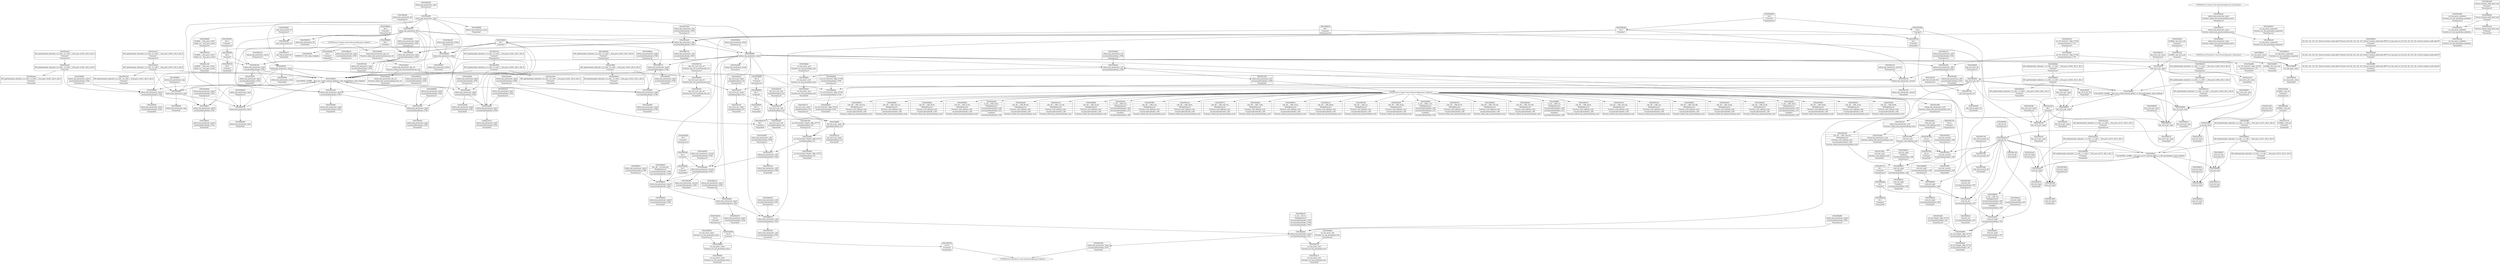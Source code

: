 digraph {
	"CONST[source:1(input),value:2(dynamic)][purpose:{object}]"
	CE0x55a4420 [shape=record,shape=Mrecord,label="{CE0x55a4420|i64*_getelementptr_inbounds_(_6_x_i64_,_6_x_i64_*___llvm_gcov_ctr421,_i64_0,_i64_0)|*Constant*}"]
	CE0x55dd490 [shape=record,shape=Mrecord,label="{CE0x55dd490|key_ref_to_ptr:_tmp|*SummSource*}"]
	CE0x55d8ce0 [shape=record,shape=Mrecord,label="{CE0x55d8ce0|cred_sid:_tmp4|*LoadInst*|security/selinux/hooks.c,196|*SummSink*}"]
	CE0x55de110 [shape=record,shape=Mrecord,label="{CE0x55de110|key_ref_to_ptr:_tmp5|include/linux/key.h,116|*SummSource*}"]
	CE0x55bb5c0 [shape=record,shape=Mrecord,label="{CE0x55bb5c0|selinux_key_permission:_sid2|security/selinux/hooks.c,5791}"]
	CE0x55ad910 [shape=record,shape=Mrecord,label="{CE0x55ad910|GLOBAL:_key_ref_to_ptr|*Constant*|*SummSink*}"]
	CE0x55ba560 [shape=record,shape=Mrecord,label="{CE0x55ba560|avc_has_perm:_auditdata|Function::avc_has_perm&Arg::auditdata::|*SummSource*}"]
	CE0x558b5b0 [shape=record,shape=Mrecord,label="{CE0x558b5b0|selinux_key_permission:_tmp1|*SummSource*}"]
	CE0x559dc70 [shape=record,shape=Mrecord,label="{CE0x559dc70|128:_i8*,_:_CRE_36,40_|*MultipleSource*|Function::cred_sid&Arg::cred::|security/selinux/hooks.c,196|Function::selinux_key_permission&Arg::cred::}"]
	CE0x55da040 [shape=record,shape=Mrecord,label="{CE0x55da040|cred_sid:_sid|security/selinux/hooks.c,197}"]
	CE0x5596700 [shape=record,shape=Mrecord,label="{CE0x5596700|i64_0|*Constant*|*SummSink*}"]
	CE0x55d7c90 [shape=record,shape=Mrecord,label="{CE0x55d7c90|128:_i8*,_:_CRE_120,128_|*MultipleSource*|Function::cred_sid&Arg::cred::|security/selinux/hooks.c,196|Function::selinux_key_permission&Arg::cred::}"]
	CE0x55a49f0 [shape=record,shape=Mrecord,label="{CE0x55a49f0|selinux_key_permission:_entry}"]
	CE0x558b500 [shape=record,shape=Mrecord,label="{CE0x558b500|selinux_key_permission:_bb|*SummSink*}"]
	CE0x5586f80 [shape=record,shape=Mrecord,label="{CE0x5586f80|selinux_key_permission:_if.end}"]
	CE0x55dc4c0 [shape=record,shape=Mrecord,label="{CE0x55dc4c0|key_ref_to_ptr:_tmp3|*SummSink*}"]
	CE0x55bd6a0 [shape=record,shape=Mrecord,label="{CE0x55bd6a0|_ret_i32_%retval.0,_!dbg_!27729|security/selinux/hooks.c,5792}"]
	CE0x55ba050 [shape=record,shape=Mrecord,label="{CE0x55ba050|%struct.common_audit_data*_null|*Constant*|*SummSource*}"]
	CE0x55bb270 [shape=record,shape=Mrecord,label="{CE0x55bb270|selinux_key_permission:_tmp11|security/selinux/hooks.c,5789|*SummSink*}"]
	CE0x558c250 [shape=record,shape=Mrecord,label="{CE0x558c250|GLOBAL:_key_ref_to_ptr|*Constant*}"]
	CE0x55db2a0 [shape=record,shape=Mrecord,label="{CE0x55db2a0|i64*_getelementptr_inbounds_(_2_x_i64_,_2_x_i64_*___llvm_gcov_ctr422,_i64_0,_i64_1)|*Constant*|*SummSink*}"]
	CE0x55977c0 [shape=record,shape=Mrecord,label="{CE0x55977c0|i32_1|*Constant*|*SummSource*}"]
	CE0x558bc90 [shape=record,shape=Mrecord,label="{CE0x558bc90|selinux_key_permission:_bb|*SummSource*}"]
	CE0x55bc3c0 [shape=record,shape=Mrecord,label="{CE0x55bc3c0|selinux_key_permission:_call3|security/selinux/hooks.c,5791|*SummSource*}"]
	CE0x5597ea0 [shape=record,shape=Mrecord,label="{CE0x5597ea0|128:_i8*,_:_CRE_4,8_|*MultipleSource*|Function::cred_sid&Arg::cred::|security/selinux/hooks.c,196|Function::selinux_key_permission&Arg::cred::}"]
	CE0x5596df0 [shape=record,shape=Mrecord,label="{CE0x5596df0|GLOBAL:___llvm_gcov_ctr421|Global_var:__llvm_gcov_ctr421|*SummSource*}"]
	CE0x558e5d0 [shape=record,shape=Mrecord,label="{CE0x558e5d0|selinux_key_permission:_entry|*SummSource*}"]
	CE0x55daed0 [shape=record,shape=Mrecord,label="{CE0x55daed0|i64*_getelementptr_inbounds_(_2_x_i64_,_2_x_i64_*___llvm_gcov_ctr422,_i64_0,_i64_0)|*Constant*}"]
	CE0x5591e50 [shape=record,shape=Mrecord,label="{CE0x5591e50|selinux_key_permission:_tmp4|security/selinux/hooks.c,5783}"]
	CE0x558c580 [shape=record,shape=Mrecord,label="{CE0x558c580|i32_5|*Constant*}"]
	CE0x55c54d0 [shape=record,shape=Mrecord,label="{CE0x55c54d0|selinux_key_permission:_cred|Function::selinux_key_permission&Arg::cred::|*SummSink*}"]
	CE0x5594950 [shape=record,shape=Mrecord,label="{CE0x5594950|selinux_key_permission:_tmp4|security/selinux/hooks.c,5783|*SummSink*}"]
	CE0x55d85a0 [shape=record,shape=Mrecord,label="{CE0x55d85a0|128:_i8*,_:_CRE_160,168_|*MultipleSource*|Function::cred_sid&Arg::cred::|security/selinux/hooks.c,196|Function::selinux_key_permission&Arg::cred::}"]
	CE0x558fe50 [shape=record,shape=Mrecord,label="{CE0x558fe50|i32_(i32,_i32,_i16,_i32,_%struct.common_audit_data*)*_bitcast_(i32_(i32,_i32,_i16,_i32,_%struct.common_audit_data.495*)*_avc_has_perm_to_i32_(i32,_i32,_i16,_i32,_%struct.common_audit_data*)*)|*Constant*|*SummSource*}"]
	CE0x559e010 [shape=record,shape=Mrecord,label="{CE0x559e010|128:_i8*,_:_CRE_44,48_|*MultipleSource*|Function::cred_sid&Arg::cred::|security/selinux/hooks.c,196|Function::selinux_key_permission&Arg::cred::}"]
	CE0x55a9360 [shape=record,shape=Mrecord,label="{CE0x55a9360|i16_43|*Constant*}"]
	CE0x559e3b0 [shape=record,shape=Mrecord,label="{CE0x559e3b0|128:_i8*,_:_CRE_52,56_|*MultipleSource*|Function::cred_sid&Arg::cred::|security/selinux/hooks.c,196|Function::selinux_key_permission&Arg::cred::}"]
	CE0x55dadc0 [shape=record,shape=Mrecord,label="{CE0x55dadc0|cred_sid:_tmp6|security/selinux/hooks.c,197|*SummSink*}"]
	CE0x55dcc40 [shape=record,shape=Mrecord,label="{CE0x55dcc40|key_ref_to_ptr:_tmp4|include/linux/key.h,116|*SummSink*}"]
	CE0x558ab60 [shape=record,shape=Mrecord,label="{CE0x558ab60|selinux_key_permission:_if.then}"]
	CE0x55dd850 [shape=record,shape=Mrecord,label="{CE0x55dd850|i64_-2|*Constant*}"]
	CE0x55bfa00 [shape=record,shape=Mrecord,label="{CE0x55bfa00|selinux_key_permission:_tmp5|security/selinux/hooks.c,5783|*SummSink*}"]
	CE0x558e7e0 [shape=record,shape=Mrecord,label="{CE0x558e7e0|key_ref_to_ptr:_key_ref|Function::key_ref_to_ptr&Arg::key_ref::|*SummSource*}"]
	CE0x558a320 [shape=record,shape=Mrecord,label="{CE0x558a320|selinux_key_permission:_if.then|*SummSource*}"]
	CE0x5597590 [shape=record,shape=Mrecord,label="{CE0x5597590|i32_22|*Constant*}"]
	CE0x55bdfc0 [shape=record,shape=Mrecord,label="{CE0x55bdfc0|cred_sid:_bb|*SummSource*}"]
	CE0x5596c50 [shape=record,shape=Mrecord,label="{CE0x5596c50|key_ref_to_ptr:_entry|*SummSource*}"]
	CE0x5591240 [shape=record,shape=Mrecord,label="{CE0x5591240|i64*_getelementptr_inbounds_(_6_x_i64_,_6_x_i64_*___llvm_gcov_ctr421,_i64_0,_i64_0)|*Constant*|*SummSink*}"]
	CE0x55bdd30 [shape=record,shape=Mrecord,label="{CE0x55bdd30|cred_sid:_bb}"]
	CE0x55dd9d0 [shape=record,shape=Mrecord,label="{CE0x55dd9d0|i64_-2|*Constant*|*SummSource*}"]
	CE0x4e80040 [shape=record,shape=Mrecord,label="{CE0x4e80040|i64*_getelementptr_inbounds_(_6_x_i64_,_6_x_i64_*___llvm_gcov_ctr421,_i64_0,_i64_4)|*Constant*|*SummSink*}"]
	CE0x55c8a50 [shape=record,shape=Mrecord,label="{CE0x55c8a50|_ret_i32_%tmp6,_!dbg_!27716|security/selinux/hooks.c,197|*SummSource*}"]
	CE0x558dfc0 [shape=record,shape=Mrecord,label="{CE0x558dfc0|i64_1|*Constant*}"]
	CE0x55dcd50 [shape=record,shape=Mrecord,label="{CE0x55dcd50|key_ref_to_ptr:_and|include/linux/key.h,116|*SummSink*}"]
	CE0x55bb1a0 [shape=record,shape=Mrecord,label="{CE0x55bb1a0|selinux_key_permission:_tmp11|security/selinux/hooks.c,5789|*SummSource*}"]
	CE0x55abb50 [shape=record,shape=Mrecord,label="{CE0x55abb50|4:_i32,_:_CRE_20,24_|*MultipleSource*|security/selinux/hooks.c,196|security/selinux/hooks.c,197|*LoadInst*|security/selinux/hooks.c,196}"]
	CE0x55b9b20 [shape=record,shape=Mrecord,label="{CE0x55b9b20|%struct.common_audit_data*_null|*Constant*}"]
	CE0x55ad9a0 [shape=record,shape=Mrecord,label="{CE0x55ad9a0|selinux_key_permission:_key_ref|Function::selinux_key_permission&Arg::key_ref::}"]
	CE0x55c5460 [shape=record,shape=Mrecord,label="{CE0x55c5460|cred_sid:_cred|Function::cred_sid&Arg::cred::}"]
	CE0x558e850 [shape=record,shape=Mrecord,label="{CE0x558e850|key_ref_to_ptr:_key_ref|Function::key_ref_to_ptr&Arg::key_ref::}"]
	CE0x55d8940 [shape=record,shape=Mrecord,label="{CE0x55d8940|cred_sid:_tmp4|*LoadInst*|security/selinux/hooks.c,196}"]
	CE0x558b450 [shape=record,shape=Mrecord,label="{CE0x558b450|selinux_key_permission:_tmp1|*SummSink*}"]
	CE0x55897e0 [shape=record,shape=Mrecord,label="{CE0x55897e0|i32_0|*Constant*|*SummSink*}"]
	CE0x55bd9c0 [shape=record,shape=Mrecord,label="{CE0x55bd9c0|_ret_i32_%retval.0,_!dbg_!27729|security/selinux/hooks.c,5792|*SummSink*}"]
	CE0x55ddcd0 [shape=record,shape=Mrecord,label="{CE0x55ddcd0|key_ref_to_ptr:_and|include/linux/key.h,116|*SummSource*}"]
	CE0x558bf50 [shape=record,shape=Mrecord,label="{CE0x558bf50|selinux_key_permission:_perm|Function::selinux_key_permission&Arg::perm::|*SummSink*}"]
	CE0x5589130 [shape=record,shape=Mrecord,label="{CE0x5589130|selinux_key_permission:_bb}"]
	CE0x559c8f0 [shape=record,shape=Mrecord,label="{CE0x559c8f0|selinux_key_permission:_security|security/selinux/hooks.c,5789|*SummSink*}"]
	CE0x5598820 [shape=record,shape=Mrecord,label="{CE0x5598820|i64_2|*Constant*}"]
	CE0x55846b0 [shape=record,shape=Mrecord,label="{CE0x55846b0|_call_void_mcount()_#3|*SummSource*}"]
	CE0x5588b00 [shape=record,shape=Mrecord,label="{CE0x5588b00|selinux_key_permission:_tmp2|security/selinux/hooks.c,5783}"]
	CE0x558fba0 [shape=record,shape=Mrecord,label="{CE0x558fba0|selinux_key_permission:_tmp10|security/selinux/hooks.c,5789}"]
	CE0x558fff0 [shape=record,shape=Mrecord,label="{CE0x558fff0|i32_(i32,_i32,_i16,_i32,_%struct.common_audit_data*)*_bitcast_(i32_(i32,_i32,_i16,_i32,_%struct.common_audit_data.495*)*_avc_has_perm_to_i32_(i32,_i32,_i16,_i32,_%struct.common_audit_data*)*)|*Constant*|*SummSink*}"]
	CE0x558d1c0 [shape=record,shape=Mrecord,label="{CE0x558d1c0|cred_sid:_tmp|*SummSink*}"]
	CE0x55daf40 [shape=record,shape=Mrecord,label="{CE0x55daf40|key_ref_to_ptr:_bb|*SummSink*}"]
	CE0x559e580 [shape=record,shape=Mrecord,label="{CE0x559e580|128:_i8*,_:_CRE_56,64_|*MultipleSource*|Function::cred_sid&Arg::cred::|security/selinux/hooks.c,196|Function::selinux_key_permission&Arg::cred::}"]
	CE0x55bc0b0 [shape=record,shape=Mrecord,label="{CE0x55bc0b0|selinux_key_permission:_tmp12|security/selinux/hooks.c,5791|*SummSink*}"]
	CE0x55ba7a0 [shape=record,shape=Mrecord,label="{CE0x55ba7a0|_ret_i32_%retval.0,_!dbg_!27728|security/selinux/avc.c,775|*SummSource*}"]
	CE0x55dd420 [shape=record,shape=Mrecord,label="{CE0x55dd420|COLLAPSED:_GCMRE___llvm_gcov_ctr422_internal_global_2_x_i64_zeroinitializer:_elem_0:default:}"]
	CE0x55a4110 [shape=record,shape=Mrecord,label="{CE0x55a4110|i64*_getelementptr_inbounds_(_6_x_i64_,_6_x_i64_*___llvm_gcov_ctr421,_i64_0,_i64_0)|*Constant*|*SummSource*}"]
	CE0x55a3950 [shape=record,shape=Mrecord,label="{CE0x55a3950|i64*_getelementptr_inbounds_(_6_x_i64_,_6_x_i64_*___llvm_gcov_ctr421,_i64_0,_i64_3)|*Constant*}"]
	CE0x558c6f0 [shape=record,shape=Mrecord,label="{CE0x558c6f0|i32_5|*Constant*|*SummSink*}"]
	CE0x55ba4c0 [shape=record,shape=Mrecord,label="{CE0x55ba4c0|avc_has_perm:_auditdata|Function::avc_has_perm&Arg::auditdata::}"]
	CE0x55c4250 [shape=record,shape=Mrecord,label="{CE0x55c4250|cred_sid:_entry|*SummSource*}"]
	CE0x55b9d70 [shape=record,shape=Mrecord,label="{CE0x55b9d70|avc_has_perm:_requested|Function::avc_has_perm&Arg::requested::|*SummSource*}"]
	CE0x5597920 [shape=record,shape=Mrecord,label="{CE0x5597920|cred_sid:_security|security/selinux/hooks.c,196|*SummSource*}"]
	CE0x55bc4f0 [shape=record,shape=Mrecord,label="{CE0x55bc4f0|selinux_key_permission:_call3|security/selinux/hooks.c,5791|*SummSink*}"]
	CE0x55a2b10 [shape=record,shape=Mrecord,label="{CE0x55a2b10|cred_sid:_tmp2|*SummSink*}"]
	CE0x55a1d10 [shape=record,shape=Mrecord,label="{CE0x55a1d10|i64_1|*Constant*}"]
	CE0x5598330 [shape=record,shape=Mrecord,label="{CE0x5598330|128:_i8*,_:_CRE_16,20_|*MultipleSource*|Function::cred_sid&Arg::cred::|security/selinux/hooks.c,196|Function::selinux_key_permission&Arg::cred::}"]
	CE0x55888f0 [shape=record,shape=Mrecord,label="{CE0x55888f0|selinux_key_permission:_tmp|*SummSource*}"]
	"CONST[source:0(mediator),value:2(dynamic)][purpose:{object}]"
	CE0x6a21c00 [shape=record,shape=Mrecord,label="{CE0x6a21c00|GLOBAL:___llvm_gcov_ctr421|Global_var:__llvm_gcov_ctr421|*SummSink*}"]
	CE0x559f960 [shape=record,shape=Mrecord,label="{CE0x559f960|selinux_key_permission:_tmp13|security/selinux/hooks.c,5792}"]
	CE0x55985a0 [shape=record,shape=Mrecord,label="{CE0x55985a0|i64_2|*Constant*|*SummSource*}"]
	CE0x55899f0 [shape=record,shape=Mrecord,label="{CE0x55899f0|selinux_key_permission:_entry|*SummSink*}"]
	CE0x559eaf0 [shape=record,shape=Mrecord,label="{CE0x559eaf0|128:_i8*,_:_CRE_80,88_|*MultipleSource*|Function::cred_sid&Arg::cred::|security/selinux/hooks.c,196|Function::selinux_key_permission&Arg::cred::}"]
	CE0x558f1a0 [shape=record,shape=Mrecord,label="{CE0x558f1a0|avc_has_perm:_entry|*SummSink*}"]
	CE0x55d7e60 [shape=record,shape=Mrecord,label="{CE0x55d7e60|128:_i8*,_:_CRE_128,136_|*MultipleSource*|Function::cred_sid&Arg::cred::|security/selinux/hooks.c,196|Function::selinux_key_permission&Arg::cred::}"]
	CE0x55bd630 [shape=record,shape=Mrecord,label="{CE0x55bd630|i64*_getelementptr_inbounds_(_2_x_i64_,_2_x_i64_*___llvm_gcov_ctr131,_i64_0,_i64_0)|*Constant*|*SummSink*}"]
	CE0x55996c0 [shape=record,shape=Mrecord,label="{CE0x55996c0|200:_i8*,_:_CR_200,208_|*MultipleSource*|security/selinux/hooks.c,5788|security/selinux/hooks.c,5789}"]
	CE0x55b0bb0 [shape=record,shape=Mrecord,label="{CE0x55b0bb0|selinux_key_permission:_call|security/selinux/hooks.c,5786|*SummSource*}"]
	CE0x55a5f40 [shape=record,shape=Mrecord,label="{CE0x55a5f40|selinux_key_permission:_tmp6|security/selinux/hooks.c,5784|*SummSource*}"]
	CE0x55b6720 [shape=record,shape=Mrecord,label="{CE0x55b6720|avc_has_perm:_tsid|Function::avc_has_perm&Arg::tsid::}"]
	CE0x55add90 [shape=record,shape=Mrecord,label="{CE0x55add90|selinux_key_permission:_tmp8|security/selinux/hooks.c,5786|*SummSink*}"]
	CE0x558b2f0 [shape=record,shape=Mrecord,label="{CE0x558b2f0|i32_0|*Constant*}"]
	CE0x5590f30 [shape=record,shape=Mrecord,label="{CE0x5590f30|selinux_key_permission:_tmp9|security/selinux/hooks.c,5786|*SummSink*}"]
	CE0x558a060 [shape=record,shape=Mrecord,label="{CE0x558a060|selinux_key_permission:_tmp}"]
	CE0x55b6830 [shape=record,shape=Mrecord,label="{CE0x55b6830|avc_has_perm:_tsid|Function::avc_has_perm&Arg::tsid::|*SummSource*}"]
	CE0x55babc0 [shape=record,shape=Mrecord,label="{CE0x55babc0|i64*_getelementptr_inbounds_(_6_x_i64_,_6_x_i64_*___llvm_gcov_ctr421,_i64_0,_i64_5)|*Constant*|*SummSink*}"]
	CE0x55a2ff0 [shape=record,shape=Mrecord,label="{CE0x55a2ff0|i64*_getelementptr_inbounds_(_2_x_i64_,_2_x_i64_*___llvm_gcov_ctr131,_i64_0,_i64_0)|*Constant*|*SummSource*}"]
	CE0x5598710 [shape=record,shape=Mrecord,label="{CE0x5598710|selinux_key_permission:_tmp9|security/selinux/hooks.c,5786}"]
	CE0x55db8a0 [shape=record,shape=Mrecord,label="{CE0x55db8a0|i64*_getelementptr_inbounds_(_2_x_i64_,_2_x_i64_*___llvm_gcov_ctr422,_i64_0,_i64_1)|*Constant*|*SummSource*}"]
	CE0x55d8200 [shape=record,shape=Mrecord,label="{CE0x55d8200|128:_i8*,_:_CRE_144,152_|*MultipleSource*|Function::cred_sid&Arg::cred::|security/selinux/hooks.c,196|Function::selinux_key_permission&Arg::cred::}"]
	CE0x55c42c0 [shape=record,shape=Mrecord,label="{CE0x55c42c0|selinux_key_permission:_cred|Function::selinux_key_permission&Arg::cred::}"]
	CE0x55b7680 [shape=record,shape=Mrecord,label="{CE0x55b7680|i32_0|*Constant*}"]
	CE0x559f5a0 [shape=record,shape=Mrecord,label="{CE0x559f5a0|COLLAPSED:_GCMRE___llvm_gcov_ctr131_internal_global_2_x_i64_zeroinitializer:_elem_0:default:}"]
	CE0x559f060 [shape=record,shape=Mrecord,label="{CE0x559f060|128:_i8*,_:_CRE_104,112_|*MultipleSource*|Function::cred_sid&Arg::cred::|security/selinux/hooks.c,196|Function::selinux_key_permission&Arg::cred::}"]
	CE0x55ab290 [shape=record,shape=Mrecord,label="{CE0x55ab290|GLOBAL:_key_ref_to_ptr|*Constant*|*SummSource*}"]
	CE0x55dc7f0 [shape=record,shape=Mrecord,label="{CE0x55dc7f0|_call_void_mcount()_#3|*SummSource*}"]
	CE0x559ff10 [shape=record,shape=Mrecord,label="{CE0x559ff10|selinux_key_permission:_tmp14|security/selinux/hooks.c,5792}"]
	CE0x559f9d0 [shape=record,shape=Mrecord,label="{CE0x559f9d0|selinux_key_permission:_tmp13|security/selinux/hooks.c,5792|*SummSource*}"]
	CE0x55daca0 [shape=record,shape=Mrecord,label="{CE0x55daca0|cred_sid:_tmp6|security/selinux/hooks.c,197|*SummSource*}"]
	CE0x5588dc0 [shape=record,shape=Mrecord,label="{CE0x5588dc0|i64_1|*Constant*|*SummSource*}"]
	CE0x55970e0 [shape=record,shape=Mrecord,label="{CE0x55970e0|GLOBAL:___llvm_gcov_ctr421|Global_var:__llvm_gcov_ctr421}"]
	CE0x4e800b0 [shape=record,shape=Mrecord,label="{CE0x4e800b0|i64*_getelementptr_inbounds_(_6_x_i64_,_6_x_i64_*___llvm_gcov_ctr421,_i64_0,_i64_4)|*Constant*|*SummSource*}"]
	CE0x55dc160 [shape=record,shape=Mrecord,label="{CE0x55dc160|key_ref_to_ptr:_tmp4|include/linux/key.h,116}"]
	CE0x559d9e0 [shape=record,shape=Mrecord,label="{CE0x559d9e0|128:_i8*,_:_CRE_28,32_|*MultipleSource*|Function::cred_sid&Arg::cred::|security/selinux/hooks.c,196|Function::selinux_key_permission&Arg::cred::}"]
	CE0x55d90d0 [shape=record,shape=Mrecord,label="{CE0x55d90d0|4:_i32,_:_CRE_4,8_|*MultipleSource*|security/selinux/hooks.c,196|security/selinux/hooks.c,197|*LoadInst*|security/selinux/hooks.c,196}"]
	CE0x55b0b40 [shape=record,shape=Mrecord,label="{CE0x55b0b40|GLOBAL:_cred_sid|*Constant*}"]
	CE0x55b9800 [shape=record,shape=Mrecord,label="{CE0x55b9800|avc_has_perm:_tclass|Function::avc_has_perm&Arg::tclass::}"]
	CE0x559db40 [shape=record,shape=Mrecord,label="{CE0x559db40|128:_i8*,_:_CRE_32,36_|*MultipleSource*|Function::cred_sid&Arg::cred::|security/selinux/hooks.c,196|Function::selinux_key_permission&Arg::cred::}"]
	CE0x55b9fe0 [shape=record,shape=Mrecord,label="{CE0x55b9fe0|_ret_i32_%retval.0,_!dbg_!27728|security/selinux/avc.c,775}"]
	CE0x5595e70 [shape=record,shape=Mrecord,label="{CE0x5595e70|_call_void_mcount()_#3|*SummSink*}"]
	CE0x6c3e7c0 [shape=record,shape=Mrecord,label="{CE0x6c3e7c0|selinux_key_permission:_tmp7|security/selinux/hooks.c,5784|*SummSink*}"]
	CE0x55b9c00 [shape=record,shape=Mrecord,label="{CE0x55b9c00|avc_has_perm:_requested|Function::avc_has_perm&Arg::requested::}"]
	CE0x55ade00 [shape=record,shape=Mrecord,label="{CE0x55ade00|selinux_key_permission:_tmp8|security/selinux/hooks.c,5786|*SummSource*}"]
	CE0x5589730 [shape=record,shape=Mrecord,label="{CE0x5589730|selinux_key_permission:_tmp1}"]
	CE0x5597750 [shape=record,shape=Mrecord,label="{CE0x5597750|i32_22|*Constant*|*SummSource*}"]
	CE0x558dc50 [shape=record,shape=Mrecord,label="{CE0x558dc50|i64*_getelementptr_inbounds_(_2_x_i64_,_2_x_i64_*___llvm_gcov_ctr422,_i64_0,_i64_0)|*Constant*|*SummSource*}"]
	CE0x558fc70 [shape=record,shape=Mrecord,label="{CE0x558fc70|selinux_key_permission:_tmp10|security/selinux/hooks.c,5789|*SummSource*}"]
	CE0x55979f0 [shape=record,shape=Mrecord,label="{CE0x55979f0|cred_sid:_security|security/selinux/hooks.c,196|*SummSink*}"]
	CE0x55d9cd0 [shape=record,shape=Mrecord,label="{CE0x55d9cd0|cred_sid:_tmp5|security/selinux/hooks.c,196|*SummSink*}"]
	CE0x5583780 [shape=record,shape=Mrecord,label="{CE0x5583780|_ret_%struct.key*_%tmp5,_!dbg_!27715|include/linux/key.h,116|*SummSource*}"]
	CE0x55ab950 [shape=record,shape=Mrecord,label="{CE0x55ab950|4:_i32,_:_CRE_16,20_|*MultipleSource*|security/selinux/hooks.c,196|security/selinux/hooks.c,197|*LoadInst*|security/selinux/hooks.c,196}"]
	CE0x55bba70 [shape=record,shape=Mrecord,label="{CE0x55bba70|0:_i32,_:_CR_0,4_|*MultipleSource*|security/selinux/hooks.c,5789|security/selinux/hooks.c,5789|security/selinux/hooks.c,5791}"]
	CE0x55db830 [shape=record,shape=Mrecord,label="{CE0x55db830|i64*_getelementptr_inbounds_(_2_x_i64_,_2_x_i64_*___llvm_gcov_ctr422,_i64_0,_i64_1)|*Constant*}"]
	CE0x55a1d80 [shape=record,shape=Mrecord,label="{CE0x55a1d80|cred_sid:_tmp1}"]
	CE0x558aed0 [shape=record,shape=Mrecord,label="{CE0x558aed0|selinux_key_permission:_security|security/selinux/hooks.c,5789}"]
	CE0x55dcba0 [shape=record,shape=Mrecord,label="{CE0x55dcba0|key_ref_to_ptr:_tmp4|include/linux/key.h,116|*SummSource*}"]
	CE0x55d9950 [shape=record,shape=Mrecord,label="{CE0x55d9950|cred_sid:_tmp5|security/selinux/hooks.c,196}"]
	CE0x55bb0d0 [shape=record,shape=Mrecord,label="{CE0x55bb0d0|selinux_key_permission:_tmp11|security/selinux/hooks.c,5789}"]
	CE0x55a5e60 [shape=record,shape=Mrecord,label="{CE0x55a5e60|selinux_key_permission:_tmp6|security/selinux/hooks.c,5784}"]
	CE0x55c9d50 [shape=record,shape=Mrecord,label="{CE0x55c9d50|selinux_key_permission:_call1|security/selinux/hooks.c,5788|*SummSource*}"]
	CE0x55abcf0 [shape=record,shape=Mrecord,label="{CE0x55abcf0|cred_sid:_tmp6|security/selinux/hooks.c,197}"]
	CE0x55bb760 [shape=record,shape=Mrecord,label="{CE0x55bb760|selinux_key_permission:_sid2|security/selinux/hooks.c,5791|*SummSource*}"]
	CE0x55bc760 [shape=record,shape=Mrecord,label="{CE0x55bc760|selinux_key_permission:_retval.0|*SummSink*}"]
	CE0x55b9700 [shape=record,shape=Mrecord,label="{CE0x55b9700|i16_43|*Constant*|*SummSink*}"]
	CE0x55931f0 [shape=record,shape=Mrecord,label="{CE0x55931f0|i64*_getelementptr_inbounds_(_6_x_i64_,_6_x_i64_*___llvm_gcov_ctr421,_i64_0,_i64_3)|*Constant*|*SummSource*}"]
	CE0x55bcae0 [shape=record,shape=Mrecord,label="{CE0x55bcae0|i64*_getelementptr_inbounds_(_6_x_i64_,_6_x_i64_*___llvm_gcov_ctr421,_i64_0,_i64_5)|*Constant*|*SummSource*}"]
	CE0x55b7c20 [shape=record,shape=Mrecord,label="{CE0x55b7c20|_call_void_mcount()_#3}"]
	CE0x558b920 [shape=record,shape=Mrecord,label="{CE0x558b920|COLLAPSED:_GCMRE___llvm_gcov_ctr421_internal_global_6_x_i64_zeroinitializer:_elem_0:default:}"]
	CE0x558fde0 [shape=record,shape=Mrecord,label="{CE0x558fde0|avc_has_perm:_entry}"]
	CE0x55db310 [shape=record,shape=Mrecord,label="{CE0x55db310|key_ref_to_ptr:_tmp1}"]
	CE0x55de1a0 [shape=record,shape=Mrecord,label="{CE0x55de1a0|key_ref_to_ptr:_tmp5|include/linux/key.h,116|*SummSink*}"]
	CE0x559c4b0 [shape=record,shape=Mrecord,label="{CE0x559c4b0|i64_0|*Constant*|*SummSource*}"]
	CE0x55c6570 [shape=record,shape=Mrecord,label="{CE0x55c6570|selinux_key_permission:_call1|security/selinux/hooks.c,5788}"]
	CE0x55dbde0 [shape=record,shape=Mrecord,label="{CE0x55dbde0|key_ref_to_ptr:_tmp2|*SummSource*}"]
	CE0x55b6910 [shape=record,shape=Mrecord,label="{CE0x55b6910|cred_sid:_tmp1|*SummSource*}"]
	CE0x55c4330 [shape=record,shape=Mrecord,label="{CE0x55c4330|cred_sid:_entry|*SummSink*}"]
	CE0x55c41e0 [shape=record,shape=Mrecord,label="{CE0x55c41e0|GLOBAL:_cred_sid|*Constant*|*SummSink*}"]
	CE0x5583a70 [shape=record,shape=Mrecord,label="{CE0x5583a70|selinux_key_permission:_return|*SummSource*}"]
	CE0x55b0ad0 [shape=record,shape=Mrecord,label="{CE0x55b0ad0|selinux_key_permission:_call|security/selinux/hooks.c,5786}"]
	CE0x55b6b20 [shape=record,shape=Mrecord,label="{CE0x55b6b20|cred_sid:_tmp1|*SummSink*}"]
	CE0x55ba980 [shape=record,shape=Mrecord,label="{CE0x55ba980|_ret_i32_%retval.0,_!dbg_!27728|security/selinux/avc.c,775|*SummSink*}"]
	CE0x55bba00 [shape=record,shape=Mrecord,label="{CE0x55bba00|i32_(i32,_i32,_i16,_i32,_%struct.common_audit_data*)*_bitcast_(i32_(i32,_i32,_i16,_i32,_%struct.common_audit_data.495*)*_avc_has_perm_to_i32_(i32,_i32,_i16,_i32,_%struct.common_audit_data*)*)|*Constant*}"]
	CE0x55db1a0 [shape=record,shape=Mrecord,label="{CE0x55db1a0|i64*_getelementptr_inbounds_(_2_x_i64_,_2_x_i64_*___llvm_gcov_ctr422,_i64_0,_i64_0)|*Constant*|*SummSink*}"]
	CE0x55a48e0 [shape=record,shape=Mrecord,label="{CE0x55a48e0|selinux_key_permission:_tmp2|security/selinux/hooks.c,5783|*SummSource*}"]
	CE0x5597830 [shape=record,shape=Mrecord,label="{CE0x5597830|cred_sid:_security|security/selinux/hooks.c,196}"]
	CE0x558dd90 [shape=record,shape=Mrecord,label="{CE0x558dd90|selinux_key_permission:_tmp5|security/selinux/hooks.c,5783|*SummSource*}"]
	CE0x558aab0 [shape=record,shape=Mrecord,label="{CE0x558aab0|selinux_key_permission:_perm|Function::selinux_key_permission&Arg::perm::|*SummSource*}"]
	CE0x55d9b80 [shape=record,shape=Mrecord,label="{CE0x55d9b80|cred_sid:_tmp5|security/selinux/hooks.c,196|*SummSource*}"]
	"CONST[source:1(input),value:2(dynamic)][purpose:{operation}]"
	CE0x55843f0 [shape=record,shape=Mrecord,label="{CE0x55843f0|_call_void_mcount()_#3}"]
	CE0x55c7800 [shape=record,shape=Mrecord,label="{CE0x55c7800|cred_sid:_cred|Function::cred_sid&Arg::cred::|*SummSink*}"]
	CE0x55a53b0 [shape=record,shape=Mrecord,label="{CE0x55a53b0|i64*_getelementptr_inbounds_(_6_x_i64_,_6_x_i64_*___llvm_gcov_ctr421,_i64_0,_i64_3)|*Constant*|*SummSink*}"]
	CE0x55d8ef0 [shape=record,shape=Mrecord,label="{CE0x55d8ef0|key_ref_to_ptr:_bb|*SummSource*}"]
	CE0x559ee90 [shape=record,shape=Mrecord,label="{CE0x559ee90|128:_i8*,_:_CRE_96,104_|*MultipleSource*|Function::cred_sid&Arg::cred::|security/selinux/hooks.c,196|Function::selinux_key_permission&Arg::cred::}"]
	CE0x55a9030 [shape=record,shape=Mrecord,label="{CE0x55a9030|avc_has_perm:_ssid|Function::avc_has_perm&Arg::ssid::|*SummSink*}"]
	CE0x558f690 [shape=record,shape=Mrecord,label="{CE0x558f690|avc_has_perm:_ssid|Function::avc_has_perm&Arg::ssid::}"]
	CE0x5584970 [shape=record,shape=Mrecord,label="{CE0x5584970|selinux_key_permission:_return}"]
	CE0x55b78b0 [shape=record,shape=Mrecord,label="{CE0x55b78b0|cred_sid:_tmp3|*SummSource*}"]
	CE0x55be140 [shape=record,shape=Mrecord,label="{CE0x55be140|cred_sid:_bb|*SummSink*}"]
	CE0x55974d0 [shape=record,shape=Mrecord,label="{CE0x55974d0|selinux_key_permission:_tmp2|security/selinux/hooks.c,5783|*SummSink*}"]
	CE0x55dc900 [shape=record,shape=Mrecord,label="{CE0x55dc900|_call_void_mcount()_#3|*SummSink*}"]
	CE0x55ddb00 [shape=record,shape=Mrecord,label="{CE0x55ddb00|i64_-2|*Constant*|*SummSink*}"]
	CE0x559c010 [shape=record,shape=Mrecord,label="{CE0x559c010|selinux_key_permission:_tmp7|security/selinux/hooks.c,5784|*SummSource*}"]
	CE0x55a2aa0 [shape=record,shape=Mrecord,label="{CE0x55a2aa0|cred_sid:_tmp2|*SummSource*}"]
	CE0x55a8fa0 [shape=record,shape=Mrecord,label="{CE0x55a8fa0|avc_has_perm:_ssid|Function::avc_has_perm&Arg::ssid::|*SummSource*}"]
	CE0x55a9ae0 [shape=record,shape=Mrecord,label="{CE0x55a9ae0|selinux_key_permission:_key_ref|Function::selinux_key_permission&Arg::key_ref::|*SummSink*}"]
	CE0x55b9870 [shape=record,shape=Mrecord,label="{CE0x55b9870|avc_has_perm:_tclass|Function::avc_has_perm&Arg::tclass::|*SummSource*}"]
	CE0x55d7ac0 [shape=record,shape=Mrecord,label="{CE0x55d7ac0|128:_i8*,_:_CRE_112,120_|*MultipleSource*|Function::cred_sid&Arg::cred::|security/selinux/hooks.c,196|Function::selinux_key_permission&Arg::cred::}"]
	CE0x55b7c90 [shape=record,shape=Mrecord,label="{CE0x55b7c90|_call_void_mcount()_#3|*SummSource*}"]
	CE0x55bc290 [shape=record,shape=Mrecord,label="{CE0x55bc290|selinux_key_permission:_call3|security/selinux/hooks.c,5791}"]
	CE0x55bca20 [shape=record,shape=Mrecord,label="{CE0x55bca20|i64*_getelementptr_inbounds_(_6_x_i64_,_6_x_i64_*___llvm_gcov_ctr421,_i64_0,_i64_5)|*Constant*}"]
	CE0x5599bc0 [shape=record,shape=Mrecord,label="{CE0x5599bc0|i64*_getelementptr_inbounds_(_2_x_i64_,_2_x_i64_*___llvm_gcov_ctr131,_i64_0,_i64_0)|*Constant*}"]
	CE0x55adaf0 [shape=record,shape=Mrecord,label="{CE0x55adaf0|_ret_%struct.key*_%tmp5,_!dbg_!27715|include/linux/key.h,116}"]
	CE0x55915f0 [shape=record,shape=Mrecord,label="{CE0x55915f0|selinux_key_permission:_sid2|security/selinux/hooks.c,5791|*SummSink*}"]
	CE0x55dbe50 [shape=record,shape=Mrecord,label="{CE0x55dbe50|key_ref_to_ptr:_tmp2|*SummSink*}"]
	CE0x5583e60 [shape=record,shape=Mrecord,label="{CE0x5583e60|selinux_key_permission:_cmp|security/selinux/hooks.c,5783}"]
	CE0x55ba320 [shape=record,shape=Mrecord,label="{CE0x55ba320|avc_has_perm:_auditdata|Function::avc_has_perm&Arg::auditdata::|*SummSink*}"]
	CE0x55dc780 [shape=record,shape=Mrecord,label="{CE0x55dc780|_call_void_mcount()_#3}"]
	CE0x55ab070 [shape=record,shape=Mrecord,label="{CE0x55ab070|key_ref_to_ptr:_entry}"]
	CE0x55c1dc0 [shape=record,shape=Mrecord,label="{CE0x55c1dc0|selinux_key_permission:_call|security/selinux/hooks.c,5786|*SummSink*}"]
	CE0x55838d0 [shape=record,shape=Mrecord,label="{CE0x55838d0|_ret_%struct.key*_%tmp5,_!dbg_!27715|include/linux/key.h,116|*SummSink*}"]
	CE0x55a99d0 [shape=record,shape=Mrecord,label="{CE0x55a99d0|selinux_key_permission:_key_ref|Function::selinux_key_permission&Arg::key_ref::|*SummSource*}"]
	CE0x558e470 [shape=record,shape=Mrecord,label="{CE0x558e470|i64_1|*Constant*|*SummSink*}"]
	CE0x55dab00 [shape=record,shape=Mrecord,label="{CE0x55dab00|key_ref_to_ptr:_bb}"]
	CE0x5591bb0 [shape=record,shape=Mrecord,label="{CE0x5591bb0|cred_sid:_sid|security/selinux/hooks.c,197|*SummSource*}"]
	CE0x559d880 [shape=record,shape=Mrecord,label="{CE0x559d880|128:_i8*,_:_CRE_24,28_|*MultipleSource*|Function::cred_sid&Arg::cred::|security/selinux/hooks.c,196|Function::selinux_key_permission&Arg::cred::}"]
	"CONST[source:0(mediator),value:0(static)][purpose:{operation}]"
	CE0x55a5340 [shape=record,shape=Mrecord,label="{CE0x55a5340|selinux_key_permission:_tmp5|security/selinux/hooks.c,5783}"]
	CE0x55a91c0 [shape=record,shape=Mrecord,label="{CE0x55a91c0|avc_has_perm:_tsid|Function::avc_has_perm&Arg::tsid::|*SummSink*}"]
	CE0x6c3e830 [shape=record,shape=Mrecord,label="{CE0x6c3e830|selinux_key_permission:_tmp7|security/selinux/hooks.c,5784}"]
	CE0x55bbba0 [shape=record,shape=Mrecord,label="{CE0x55bbba0|selinux_key_permission:_tmp12|security/selinux/hooks.c,5791}"]
	CE0x55db380 [shape=record,shape=Mrecord,label="{CE0x55db380|key_ref_to_ptr:_tmp1|*SummSource*}"]
	CE0x55bd800 [shape=record,shape=Mrecord,label="{CE0x55bd800|_ret_i32_%retval.0,_!dbg_!27729|security/selinux/hooks.c,5792|*SummSource*}"]
	CE0x55949c0 [shape=record,shape=Mrecord,label="{CE0x55949c0|selinux_key_permission:_tmp4|security/selinux/hooks.c,5783|*SummSource*}"]
	CE0x55c8990 [shape=record,shape=Mrecord,label="{CE0x55c8990|_ret_i32_%tmp6,_!dbg_!27716|security/selinux/hooks.c,197}"]
	CE0x559c440 [shape=record,shape=Mrecord,label="{CE0x559c440|selinux_key_permission:_tmp3|security/selinux/hooks.c,5783}"]
	CE0x55d9160 [shape=record,shape=Mrecord,label="{CE0x55d9160|4:_i32,_:_CRE_8,12_|*MultipleSource*|security/selinux/hooks.c,196|security/selinux/hooks.c,197|*LoadInst*|security/selinux/hooks.c,196}"]
	CE0x55dc3b0 [shape=record,shape=Mrecord,label="{CE0x55dc3b0|key_ref_to_ptr:_tmp3|*SummSource*}"]
	CE0x55a00d0 [shape=record,shape=Mrecord,label="{CE0x55a00d0|selinux_key_permission:_tmp14|security/selinux/hooks.c,5792|*SummSource*}"]
	CE0x559fa40 [shape=record,shape=Mrecord,label="{CE0x559fa40|selinux_key_permission:_tmp13|security/selinux/hooks.c,5792|*SummSink*}"]
	CE0x5597f80 [shape=record,shape=Mrecord,label="{CE0x5597f80|128:_i8*,_:_CRE_8,16_|*MultipleSource*|Function::cred_sid&Arg::cred::|security/selinux/hooks.c,196|Function::selinux_key_permission&Arg::cred::}"]
	CE0x55db570 [shape=record,shape=Mrecord,label="{CE0x55db570|key_ref_to_ptr:_tmp1|*SummSink*}"]
	CE0x55aa9e0 [shape=record,shape=Mrecord,label="{CE0x55aa9e0|selinux_key_permission:_if.end|*SummSink*}"]
	CE0x559e1e0 [shape=record,shape=Mrecord,label="{CE0x559e1e0|128:_i8*,_:_CRE_48,52_|*MultipleSource*|Function::cred_sid&Arg::cred::|security/selinux/hooks.c,196|Function::selinux_key_permission&Arg::cred::}"]
	"CONST[source:1(input),value:2(dynamic)][purpose:{subject}]"
	CE0x55ddf90 [shape=record,shape=Mrecord,label="{CE0x55ddf90|key_ref_to_ptr:_tmp5|include/linux/key.h,116}"]
	CE0x55a2a30 [shape=record,shape=Mrecord,label="{CE0x55a2a30|cred_sid:_tmp2}"]
	CE0x55c53f0 [shape=record,shape=Mrecord,label="{CE0x55c53f0|selinux_key_permission:_cred|Function::selinux_key_permission&Arg::cred::|*SummSource*}"]
	CE0x55a6550 [shape=record,shape=Mrecord,label="{CE0x55a6550|selinux_key_permission:_security|security/selinux/hooks.c,5789|*SummSource*}"]
	CE0x55db210 [shape=record,shape=Mrecord,label="{CE0x55db210|key_ref_to_ptr:_tmp|*SummSink*}"]
	CE0x5583bd0 [shape=record,shape=Mrecord,label="{CE0x5583bd0|i64_2|*Constant*|*SummSink*}"]
	CE0x55c65e0 [shape=record,shape=Mrecord,label="{CE0x55c65e0|cred_sid:_cred|Function::cred_sid&Arg::cred::|*SummSource*}"]
	CE0x558f410 [shape=record,shape=Mrecord,label="{CE0x558f410|avc_has_perm:_requested|Function::avc_has_perm&Arg::requested::|*SummSink*}"]
	CE0x55ba730 [shape=record,shape=Mrecord,label="{CE0x55ba730|selinux_key_permission:_retval.0}"]
	CE0x55921e0 [shape=record,shape=Mrecord,label="{CE0x55921e0|selinux_key_permission:_call1|security/selinux/hooks.c,5788|*SummSink*}"]
	CE0x55d8770 [shape=record,shape=Mrecord,label="{CE0x55d8770|128:_i8*,_:_CRE_168,176_|*MultipleSource*|Function::cred_sid&Arg::cred::|security/selinux/hooks.c,196|Function::selinux_key_permission&Arg::cred::}"]
	CE0x558c680 [shape=record,shape=Mrecord,label="{CE0x558c680|i32_5|*Constant*|*SummSource*}"]
	CE0x55986a0 [shape=record,shape=Mrecord,label="{CE0x55986a0|selinux_key_permission:_tmp9|security/selinux/hooks.c,5786|*SummSource*}"]
	CE0x559e920 [shape=record,shape=Mrecord,label="{CE0x559e920|128:_i8*,_:_CRE_72,80_|*MultipleSource*|Function::cred_sid&Arg::cred::|security/selinux/hooks.c,196|Function::selinux_key_permission&Arg::cred::}"]
	CE0x55ba1a0 [shape=record,shape=Mrecord,label="{CE0x55ba1a0|%struct.common_audit_data*_null|*Constant*|*SummSink*}"]
	CE0x55a5ed0 [shape=record,shape=Mrecord,label="{CE0x55a5ed0|selinux_key_permission:_tmp6|security/selinux/hooks.c,5784|*SummSink*}"]
	CE0x5595f20 [shape=record,shape=Mrecord,label="{CE0x5595f20|selinux_key_permission:_if.end|*SummSource*}"]
	CE0x55a2530 [shape=record,shape=Mrecord,label="{CE0x55a2530|i64*_getelementptr_inbounds_(_2_x_i64_,_2_x_i64_*___llvm_gcov_ctr131,_i64_0,_i64_1)|*Constant*}"]
	CE0x5598530 [shape=record,shape=Mrecord,label="{CE0x5598530|128:_i8*,_:_CRE_20,24_|*MultipleSource*|Function::cred_sid&Arg::cred::|security/selinux/hooks.c,196|Function::selinux_key_permission&Arg::cred::}"]
	CE0x559ecc0 [shape=record,shape=Mrecord,label="{CE0x559ecc0|128:_i8*,_:_CRE_88,89_|*MultipleSource*|Function::cred_sid&Arg::cred::|security/selinux/hooks.c,196|Function::selinux_key_permission&Arg::cred::}"]
	CE0x5597d20 [shape=record,shape=Mrecord,label="{CE0x5597d20|128:_i8*,_:_CRE_0,4_|*MultipleSource*|Function::cred_sid&Arg::cred::|security/selinux/hooks.c,196|Function::selinux_key_permission&Arg::cred::}"]
	CE0x55d9e50 [shape=record,shape=Mrecord,label="{CE0x55d9e50|i32_1|*Constant*|*SummSink*}"]
	CE0x55a25a0 [shape=record,shape=Mrecord,label="{CE0x55a25a0|i64*_getelementptr_inbounds_(_2_x_i64_,_2_x_i64_*___llvm_gcov_ctr131,_i64_0,_i64_1)|*Constant*|*SummSource*}"]
	CE0x55add20 [shape=record,shape=Mrecord,label="{CE0x55add20|selinux_key_permission:_tmp8|security/selinux/hooks.c,5786}"]
	CE0x55b7980 [shape=record,shape=Mrecord,label="{CE0x55b7980|cred_sid:_tmp3|*SummSink*}"]
	CE0x559de40 [shape=record,shape=Mrecord,label="{CE0x559de40|128:_i8*,_:_CRE_40,44_|*MultipleSource*|Function::cred_sid&Arg::cred::|security/selinux/hooks.c,196|Function::selinux_key_permission&Arg::cred::}"]
	CE0x55de5f0 [shape=record,shape=Mrecord,label="{CE0x55de5f0|VOIDTB_TE:_CE2:_elem_0:default:}"]
	CE0x55c3040 [shape=record,shape=Mrecord,label="{CE0x55c3040|GLOBAL:_cred_sid|*Constant*|*SummSource*}"]
	CE0x4e7ffd0 [shape=record,shape=Mrecord,label="{CE0x4e7ffd0|i64*_getelementptr_inbounds_(_6_x_i64_,_6_x_i64_*___llvm_gcov_ctr421,_i64_0,_i64_4)|*Constant*}"]
	CE0x55d9620 [shape=record,shape=Mrecord,label="{CE0x55d9620|4:_i32,_:_CRE_12,16_|*MultipleSource*|security/selinux/hooks.c,196|security/selinux/hooks.c,197|*LoadInst*|security/selinux/hooks.c,196}"]
	CE0x55ddc30 [shape=record,shape=Mrecord,label="{CE0x55ddc30|key_ref_to_ptr:_and|include/linux/key.h,116}"]
	CE0x5596e60 [shape=record,shape=Mrecord,label="{CE0x5596e60|i64_0|*Constant*}"]
	CE0x5597630 [shape=record,shape=Mrecord,label="{CE0x5597630|i32_22|*Constant*|*SummSink*}"]
	CE0x558b710 [shape=record,shape=Mrecord,label="{CE0x558b710|selinux_key_permission:_cmp|security/selinux/hooks.c,5783|*SummSink*}"]
	CE0x5587f60 [shape=record,shape=Mrecord,label="{CE0x5587f60|selinux_key_permission:_return|*SummSink*}"]
	CE0x55c9ba0 [shape=record,shape=Mrecord,label="{CE0x55c9ba0|_ret_i32_%tmp6,_!dbg_!27716|security/selinux/hooks.c,197|*SummSink*}"]
	CE0x55c2fd0 [shape=record,shape=Mrecord,label="{CE0x55c2fd0|cred_sid:_entry}"]
	CE0x558e3c0 [shape=record,shape=Mrecord,label="{CE0x558e3c0|selinux_key_permission:_perm|Function::selinux_key_permission&Arg::perm::}"]
	CE0x558a950 [shape=record,shape=Mrecord,label="{CE0x558a950|i32_0|*Constant*|*SummSource*}"]
	CE0x55bbd90 [shape=record,shape=Mrecord,label="{CE0x55bbd90|selinux_key_permission:_tmp12|security/selinux/hooks.c,5791|*SummSource*}"]
	CE0x5588a50 [shape=record,shape=Mrecord,label="{CE0x5588a50|selinux_key_permission:_tmp3|security/selinux/hooks.c,5783|*SummSource*}"]
	CE0x559f610 [shape=record,shape=Mrecord,label="{CE0x559f610|cred_sid:_tmp|*SummSource*}"]
	CE0x55bc5c0 [shape=record,shape=Mrecord,label="{CE0x55bc5c0|selinux_key_permission:_retval.0|*SummSource*}"]
	CE0x55d9a60 [shape=record,shape=Mrecord,label="{CE0x55d9a60|i32_1|*Constant*}"]
	CE0x558fd40 [shape=record,shape=Mrecord,label="{CE0x558fd40|selinux_key_permission:_tmp10|security/selinux/hooks.c,5789|*SummSink*}"]
	CE0x55d9ee0 [shape=record,shape=Mrecord,label="{CE0x55d9ee0|cred_sid:_sid|security/selinux/hooks.c,197|*SummSink*}"]
	CE0x559e750 [shape=record,shape=Mrecord,label="{CE0x559e750|128:_i8*,_:_CRE_64,72_|*MultipleSource*|Function::cred_sid&Arg::cred::|security/selinux/hooks.c,196|Function::selinux_key_permission&Arg::cred::}"]
	CE0x5583f10 [shape=record,shape=Mrecord,label="{CE0x5583f10|selinux_key_permission:_if.then|*SummSink*}"]
	CE0x55b7d60 [shape=record,shape=Mrecord,label="{CE0x55b7d60|_call_void_mcount()_#3|*SummSink*}"]
	CE0x558e9c0 [shape=record,shape=Mrecord,label="{CE0x558e9c0|key_ref_to_ptr:_key_ref|Function::key_ref_to_ptr&Arg::key_ref::|*SummSink*}"]
	CE0x55ada10 [shape=record,shape=Mrecord,label="{CE0x55ada10|key_ref_to_ptr:_entry|*SummSink*}"]
	CE0x55b7840 [shape=record,shape=Mrecord,label="{CE0x55b7840|cred_sid:_tmp3}"]
	CE0x55b09d0 [shape=record,shape=Mrecord,label="{CE0x55b09d0|cred_sid:_tmp}"]
	CE0x55dc340 [shape=record,shape=Mrecord,label="{CE0x55dc340|key_ref_to_ptr:_tmp3}"]
	CE0x55d8b10 [shape=record,shape=Mrecord,label="{CE0x55d8b10|cred_sid:_tmp4|*LoadInst*|security/selinux/hooks.c,196|*SummSource*}"]
	CE0x55dd3b0 [shape=record,shape=Mrecord,label="{CE0x55dd3b0|key_ref_to_ptr:_tmp}"]
	CE0x55d8030 [shape=record,shape=Mrecord,label="{CE0x55d8030|128:_i8*,_:_CRE_136,144_|*MultipleSource*|Function::cred_sid&Arg::cred::|security/selinux/hooks.c,196|Function::selinux_key_permission&Arg::cred::}"]
	CE0x55d83d0 [shape=record,shape=Mrecord,label="{CE0x55d83d0|128:_i8*,_:_CRE_152,160_|*MultipleSource*|Function::cred_sid&Arg::cred::|security/selinux/hooks.c,196|Function::selinux_key_permission&Arg::cred::}"]
	CE0x55dbd70 [shape=record,shape=Mrecord,label="{CE0x55dbd70|key_ref_to_ptr:_tmp2}"]
	CE0x55a31f0 [shape=record,shape=Mrecord,label="{CE0x55a31f0|selinux_key_permission:_tmp3|security/selinux/hooks.c,5783|*SummSink*}"]
	CE0x558f0a0 [shape=record,shape=Mrecord,label="{CE0x558f0a0|avc_has_perm:_entry|*SummSource*}"]
	CE0x5586b40 [shape=record,shape=Mrecord,label="{CE0x5586b40|selinux_key_permission:_tmp|*SummSink*}"]
	CE0x559fbc0 [shape=record,shape=Mrecord,label="{CE0x559fbc0|selinux_key_permission:_tmp14|security/selinux/hooks.c,5792|*SummSink*}"]
	CE0x55d8f60 [shape=record,shape=Mrecord,label="{CE0x55d8f60|4:_i32,_:_CRE_0,4_|*MultipleSource*|security/selinux/hooks.c,196|security/selinux/hooks.c,197|*LoadInst*|security/selinux/hooks.c,196}"]
	CE0x558d3b0 [shape=record,shape=Mrecord,label="{CE0x558d3b0|i64*_getelementptr_inbounds_(_2_x_i64_,_2_x_i64_*___llvm_gcov_ctr131,_i64_0,_i64_1)|*Constant*|*SummSink*}"]
	CE0x55b98e0 [shape=record,shape=Mrecord,label="{CE0x55b98e0|avc_has_perm:_tclass|Function::avc_has_perm&Arg::tclass::|*SummSink*}"]
	CE0x559a530 [shape=record,shape=Mrecord,label="{CE0x559a530|i16_43|*Constant*|*SummSource*}"]
	CE0x5597260 [shape=record,shape=Mrecord,label="{CE0x5597260|selinux_key_permission:_cmp|security/selinux/hooks.c,5783|*SummSource*}"]
	"CONST[source:1(input),value:2(dynamic)][purpose:{subject}]" -> CE0x55ab950
	CE0x558bc90 -> CE0x5589130
	CE0x55a3950 -> CE0x55a5e60
	CE0x55a99d0 -> CE0x55ad9a0
	CE0x4e7ffd0 -> CE0x558b920
	CE0x55ade00 -> CE0x55add20
	CE0x55ddf90 -> CE0x55de1a0
	CE0x5589730 -> CE0x558b920
	CE0x55add20 -> CE0x55add90
	CE0x4e800b0 -> CE0x4e7ffd0
	CE0x5588b00 -> CE0x559c440
	CE0x559c4b0 -> CE0x5596e60
	CE0x55ddc30 -> CE0x55ddf90
	CE0x558ab60 -> CE0x55a5e60
	CE0x5586f80 -> CE0x55bb0d0
	CE0x55bcae0 -> CE0x55bca20
	CE0x5589130 -> CE0x559c440
	CE0x558fde0 -> CE0x558f1a0
	CE0x55adaf0 -> CE0x55c6570
	CE0x55c3040 -> CE0x55b0b40
	CE0x55dbd70 -> CE0x55dbe50
	CE0x5586f80 -> CE0x558b920
	CE0x55daed0 -> CE0x55db1a0
	"CONST[source:1(input),value:2(dynamic)][purpose:{subject}]" -> CE0x55d8200
	"CONST[source:1(input),value:2(dynamic)][purpose:{subject}]" -> CE0x55d8030
	CE0x5586f80 -> CE0x55c6570
	CE0x55985a0 -> CE0x5598820
	CE0x55bca20 -> CE0x55babc0
	CE0x55bdd30 -> CE0x55be140
	CE0x55b7840 -> CE0x55b7980
	CE0x55986a0 -> CE0x5598710
	"CONST[source:1(input),value:2(dynamic)][purpose:{subject}]" -> CE0x55d90d0
	CE0x55dd850 -> CE0x55ddb00
	CE0x55bdfc0 -> CE0x55bdd30
	CE0x55b9d70 -> CE0x55b9c00
	CE0x558fba0 -> CE0x558fd40
	"CONST[source:1(input),value:2(dynamic)][purpose:{operation}]" -> CE0x558aab0
	CE0x559f610 -> CE0x55b09d0
	"CONST[source:1(input),value:2(dynamic)][purpose:{subject}]" -> CE0x559de40
	CE0x55dd9d0 -> CE0x55dd850
	CE0x55db830 -> CE0x55db2a0
	"CONST[source:1(input),value:2(dynamic)][purpose:{object}]" -> CE0x55de5f0
	CE0x55ad9a0 -> CE0x558e850
	CE0x55c9d50 -> CE0x55c6570
	CE0x55dc340 -> CE0x55dc4c0
	CE0x5596e60 -> CE0x5596700
	CE0x55dcba0 -> CE0x55dc160
	CE0x558b2f0 -> CE0x55ba730
	CE0x55bdd30 -> CE0x5597830
	CE0x55b9700 -> "CONST[source:0(mediator),value:2(dynamic)][purpose:{object}]"
	CE0x55ba7a0 -> CE0x55b9fe0
	CE0x55de110 -> CE0x55ddf90
	CE0x5599bc0 -> CE0x559f5a0
	CE0x558b920 -> CE0x55a5e60
	CE0x55996c0 -> CE0x558fba0
	"CONST[source:1(input),value:2(dynamic)][purpose:{subject}]" -> CE0x559ee90
	CE0x55d9950 -> CE0x55da040
	"CONST[source:1(input),value:2(dynamic)][purpose:{subject}]" -> CE0x559e920
	CE0x5586f80 -> CE0x558aed0
	CE0x55daed0 -> CE0x55dd3b0
	CE0x55db830 -> CE0x55dd420
	CE0x558b2f0 -> CE0x55bb5c0
	CE0x4e7ffd0 -> CE0x55add20
	CE0x55db310 -> CE0x55db570
	CE0x558dfc0 -> CE0x5598710
	CE0x55bdd30 -> CE0x559f5a0
	CE0x55c1dc0 -> "CONST[source:1(input),value:2(dynamic)][purpose:{subject}]"
	CE0x5586f80 -> CE0x558fba0
	"CONST[source:1(input),value:2(dynamic)][purpose:{subject}]" -> CE0x55abb50
	CE0x55d9a60 -> CE0x55d9e50
	CE0x55b7680 -> CE0x5597830
	CE0x55a5e60 -> CE0x55a5ed0
	CE0x558fba0 -> CE0x55bb0d0
	CE0x55c65e0 -> CE0x55c5460
	CE0x55bdd30 -> CE0x55b7c20
	CE0x55dd3b0 -> CE0x55db210
	CE0x558e3c0 -> CE0x5583e60
	CE0x5598710 -> CE0x5590f30
	CE0x5584970 -> CE0x55ba730
	CE0x5596e60 -> CE0x559c440
	CE0x5588b00 -> CE0x55974d0
	"CONST[source:1(input),value:2(dynamic)][purpose:{subject}]" -> CE0x559e1e0
	CE0x55abcf0 -> CE0x55c8990
	CE0x558dfc0 -> CE0x5588b00
	CE0x5589130 -> CE0x5586f80
	"CONST[source:1(input),value:2(dynamic)][purpose:{subject}]" -> CE0x559eaf0
	CE0x5583780 -> CE0x55adaf0
	CE0x55a1d10 -> CE0x55db310
	CE0x558a950 -> CE0x55b7680
	CE0x55d9a60 -> CE0x55da040
	CE0x55a48e0 -> CE0x5588b00
	CE0x558b2f0 -> CE0x55897e0
	CE0x55bdd30 -> CE0x55abcf0
	CE0x558dfc0 -> CE0x6c3e830
	CE0x558aed0 -> CE0x558fba0
	CE0x55a4110 -> CE0x55a4420
	CE0x559a530 -> CE0x55a9360
	"CONST[source:1(input),value:2(dynamic)][purpose:{subject}]" -> CE0x5598530
	CE0x558f0a0 -> CE0x558fde0
	CE0x55bdd30 -> CE0x55b7840
	CE0x559c440 -> CE0x5591e50
	CE0x55dab00 -> CE0x55dc780
	CE0x55d90d0 -> CE0x55abcf0
	"CONST[source:1(input),value:2(dynamic)][purpose:{subject}]" -> CE0x55d9160
	CE0x55a1d10 -> CE0x55dc340
	CE0x55c53f0 -> CE0x55c42c0
	CE0x5586f80 -> CE0x55bc290
	CE0x55b0b40 -> CE0x55c41e0
	CE0x55bc5c0 -> CE0x55ba730
	CE0x55a4420 -> CE0x5591240
	CE0x558e7e0 -> CE0x558e850
	"CONST[source:1(input),value:2(dynamic)][purpose:{subject}]" -> CE0x55d7e60
	CE0x559f9d0 -> CE0x559f960
	CE0x558ab60 -> CE0x6c3e830
	CE0x55a3950 -> CE0x55a53b0
	CE0x55c8990 -> CE0x55c9ba0
	CE0x55a5e60 -> CE0x6c3e830
	CE0x55dab00 -> CE0x55dc160
	CE0x558b920 -> CE0x558a060
	CE0x55b0ad0 -> CE0x55c1dc0
	"CONST[source:1(input),value:2(dynamic)][purpose:{object}]" -> CE0x55a99d0
	CE0x55dc340 -> CE0x55dd420
	CE0x558b920 -> CE0x55add20
	CE0x558dfc0 -> CE0x559ff10
	CE0x55bdd30 -> CE0x55da040
	CE0x5588a50 -> CE0x559c440
	CE0x558aab0 -> CE0x558e3c0
	CE0x5589730 -> CE0x558b450
	CE0x55a5340 -> CE0x55bfa00
	CE0x55b6830 -> CE0x55b6720
	CE0x55d7e60 -> CE0x55d8940
	CE0x558b2f0 -> CE0x5583e60
	CE0x55949c0 -> CE0x5591e50
	CE0x55a5f40 -> CE0x55a5e60
	CE0x5584970 -> CE0x559ff10
	CE0x55b9fe0 -> CE0x55bc290
	CE0x55b7c90 -> CE0x55b7c20
	CE0x5597750 -> CE0x5597590
	CE0x55ab070 -> CE0x55dab00
	CE0x55d8940 -> CE0x55d8ce0
	CE0x55a2530 -> CE0x559f5a0
	"CONST[source:1(input),value:2(dynamic)][purpose:{subject}]" -> CE0x55c53f0
	CE0x558e3c0 -> CE0x558bf50
	CE0x55ba730 -> CE0x55bc760
	"CONST[source:1(input),value:2(dynamic)][purpose:{subject}]" -> CE0x559d880
	CE0x55dd420 -> CE0x55dbd70
	CE0x5588dc0 -> CE0x55a1d10
	CE0x55bb1a0 -> CE0x55bb0d0
	CE0x55ba050 -> CE0x55b9b20
	CE0x5597260 -> CE0x5583e60
	"CONST[source:1(input),value:2(dynamic)][purpose:{subject}]" -> CE0x55d83d0
	CE0x5596c50 -> CE0x55ab070
	CE0x55b9870 -> CE0x55b9800
	CE0x55a4420 -> CE0x558b920
	CE0x559f960 -> CE0x559ff10
	CE0x5589130 -> CE0x5583e60
	CE0x4e7ffd0 -> CE0x4e80040
	CE0x5598820 -> CE0x5588b00
	CE0x55bc3c0 -> CE0x55bc290
	CE0x558a950 -> CE0x558b2f0
	CE0x5586f80 -> CE0x55c2fd0
	CE0x6c3e830 -> CE0x558b920
	CE0x55a4420 -> CE0x558a060
	CE0x55d9950 -> CE0x55d9cd0
	CE0x55846b0 -> CE0x55843f0
	CE0x55ab070 -> CE0x55dd420
	CE0x55dab00 -> CE0x55ddf90
	CE0x55977c0 -> CE0x55d9a60
	"CONST[source:1(input),value:2(dynamic)][purpose:{subject}]" -> CE0x559ecc0
	CE0x558e3c0 -> CE0x55b9c00
	CE0x55dd850 -> CE0x55ddc30
	CE0x5589130 -> CE0x55a5340
	CE0x558a320 -> CE0x558ab60
	CE0x55dc160 -> CE0x55ddc30
	CE0x5597590 -> CE0x5597830
	CE0x55c2fd0 -> CE0x55c4330
	CE0x55bbd90 -> CE0x55bbba0
	CE0x5599bc0 -> CE0x55bd630
	CE0x55b0b40 -> CE0x55c2fd0
	CE0x559c010 -> CE0x6c3e830
	CE0x55d8ef0 -> CE0x55dab00
	CE0x55abcf0 -> CE0x55dadc0
	"CONST[source:1(input),value:2(dynamic)][purpose:{subject}]" -> CE0x5597f80
	CE0x55a49f0 -> CE0x5589130
	"CONST[source:1(input),value:2(dynamic)][purpose:{subject}]" -> CE0x559e3b0
	CE0x5586f80 -> CE0x5598710
	CE0x558fe50 -> CE0x55bba00
	CE0x55b9c00 -> CE0x558f410
	CE0x55a8fa0 -> CE0x558f690
	CE0x55bdd30 -> CE0x55c8990
	CE0x5597830 -> CE0x55979f0
	CE0x55c2fd0 -> CE0x55bdd30
	CE0x5591bb0 -> CE0x55da040
	CE0x55bb0d0 -> CE0x55bb5c0
	CE0x55bb5c0 -> CE0x55915f0
	"CONST[source:1(input),value:2(dynamic)][purpose:{subject}]" -> CE0x5597d20
	CE0x5597920 -> CE0x5597830
	CE0x55bca20 -> CE0x558b920
	CE0x559f5a0 -> CE0x55b09d0
	CE0x55bdd30 -> CE0x55d9950
	CE0x55dbd70 -> CE0x55dc340
	CE0x55b78b0 -> CE0x55b7840
	CE0x55bca20 -> CE0x559f960
	CE0x55a2530 -> CE0x558d3b0
	CE0x5583e60 -> CE0x5588b00
	CE0x5591e50 -> CE0x55a5340
	CE0x55bba00 -> CE0x558fff0
	CE0x55a49f0 -> CE0x5584970
	CE0x558fc70 -> CE0x558fba0
	"CONST[source:1(input),value:2(dynamic)][purpose:{subject}]" -> CE0x559d9e0
	CE0x55c6570 -> CE0x558aed0
	CE0x5586f80 -> CE0x55aa9e0
	CE0x55ab070 -> CE0x55ada10
	CE0x55ddcd0 -> CE0x55ddc30
	"CONST[source:1(input),value:2(dynamic)][purpose:{subject}]" -> CE0x559e580
	CE0x55a1d10 -> CE0x55b7840
	CE0x5599bc0 -> CE0x55b09d0
	CE0x5589130 -> CE0x55843f0
	CE0x55bc290 -> CE0x55ba730
	CE0x55a49f0 -> CE0x5589730
	CE0x55b9b20 -> CE0x55ba1a0
	"CONST[source:1(input),value:2(dynamic)][purpose:{subject}]" -> CE0x559e750
	CE0x558dc50 -> CE0x55daed0
	CE0x55bd800 -> CE0x55bd6a0
	"CONST[source:1(input),value:2(dynamic)][purpose:{subject}]" -> CE0x559e010
	CE0x55db830 -> CE0x55dbd70
	CE0x5584970 -> CE0x55bd6a0
	CE0x55daed0 -> CE0x55dd420
	CE0x55ab290 -> CE0x558c250
	CE0x55dab00 -> CE0x55dc340
	CE0x5589130 -> CE0x558b920
	CE0x559ff10 -> CE0x559fbc0
	CE0x55adaf0 -> CE0x55838d0
	CE0x55add20 -> CE0x5598710
	CE0x5583e60 -> CE0x5586f80
	CE0x55bc290 -> CE0x55bc4f0
	CE0x55db380 -> CE0x55db310
	CE0x5584970 -> CE0x558b920
	CE0x55dd3b0 -> CE0x55db310
	"CONST[source:1(input),value:2(dynamic)][purpose:{subject}]" -> CE0x55d9620
	CE0x55a1d10 -> CE0x55a1d80
	"CONST[source:1(input),value:2(dynamic)][purpose:{subject}]" -> CE0x559dc70
	CE0x55bbba0 -> CE0x55bc0b0
	CE0x5586f80 -> CE0x55bbba0
	CE0x55c2fd0 -> CE0x55a1d80
	CE0x6c3e830 -> CE0x6c3e7c0
	CE0x55c42c0 -> CE0x55c54d0
	CE0x558ab60 -> CE0x558b920
	CE0x5584970 -> CE0x559f960
	CE0x558dfc0 -> CE0x5589730
	CE0x5589130 -> CE0x558b500
	CE0x558dfc0 -> CE0x558e470
	CE0x5589130 -> CE0x558ab60
	CE0x5586f80 -> CE0x55bb5c0
	CE0x55dd490 -> CE0x55dd3b0
	CE0x559c440 -> CE0x558b920
	CE0x55843f0 -> CE0x5595e70
	CE0x55ddf90 -> CE0x55adaf0
	CE0x558b2f0 -> CE0x558aed0
	CE0x55a49f0 -> CE0x558a060
	"CONST[source:1(input),value:2(dynamic)][purpose:{subject}]" -> CE0x559db40
	CE0x55c4250 -> CE0x55c2fd0
	CE0x558c580 -> CE0x558aed0
	"CONST[source:1(input),value:2(dynamic)][purpose:{subject}]" -> CE0x5597ea0
	CE0x55a49f0 -> CE0x55899f0
	CE0x55bdd30 -> CE0x55d8940
	CE0x55bba70 -> CE0x55bbba0
	CE0x5586f80 -> CE0x55add20
	CE0x5588dc0 -> CE0x558dfc0
	CE0x55d9b80 -> CE0x55d9950
	CE0x558aed0 -> CE0x559c8f0
	CE0x55b7680 -> CE0x55897e0
	CE0x558ab60 -> CE0x5583f10
	CE0x55b7c20 -> CE0x55b7d60
	CE0x55c8a50 -> CE0x55c8990
	CE0x55931f0 -> CE0x55a3950
	CE0x55ddc30 -> CE0x55dcd50
	CE0x55a1d80 -> CE0x55b6b20
	CE0x55dab00 -> CE0x55ddc30
	CE0x55c2fd0 -> CE0x559f5a0
	CE0x55a49f0 -> CE0x558b920
	CE0x55a1d80 -> CE0x559f5a0
	CE0x55bdd30 -> CE0x55a2a30
	CE0x55b7840 -> CE0x559f5a0
	CE0x55a9360 -> CE0x55b9800
	CE0x55a25a0 -> CE0x55a2530
	"CONST[source:1(input),value:2(dynamic)][purpose:{subject}]" -> CE0x55d8770
	CE0x5583e60 -> CE0x558b710
	CE0x55ad9a0 -> CE0x55a9ae0
	CE0x5598820 -> CE0x5583bd0
	CE0x558dfc0 -> CE0x55a5340
	CE0x55b9b20 -> CE0x55ba4c0
	CE0x55a2a30 -> CE0x55b7840
	CE0x55b0bb0 -> CE0x55b0ad0
	"CONST[source:1(input),value:2(dynamic)][purpose:{subject}]" -> CE0x559f060
	CE0x558b920 -> CE0x559f960
	CE0x5589130 -> CE0x5591e50
	CE0x558b5b0 -> CE0x5589730
	CE0x559f960 -> CE0x559fa40
	CE0x55dab00 -> CE0x55daf40
	CE0x55dc3b0 -> CE0x55dc340
	CE0x5595f20 -> CE0x5586f80
	"CONST[source:1(input),value:2(dynamic)][purpose:{subject}]" -> CE0x55d7c90
	CE0x55dbde0 -> CE0x55dbd70
	CE0x558e5d0 -> CE0x55a49f0
	CE0x55b0ad0 -> CE0x558f690
	CE0x558e850 -> CE0x558e9c0
	CE0x55dab00 -> CE0x55dd420
	CE0x55dd420 -> CE0x55dd3b0
	CE0x559f5a0 -> CE0x55a2a30
	CE0x55b09d0 -> CE0x558d1c0
	CE0x55ba560 -> CE0x55ba4c0
	CE0x55c42c0 -> CE0x55c5460
	CE0x558c580 -> CE0x558c6f0
	CE0x55a49f0 -> CE0x558ab60
	CE0x55a2530 -> CE0x55a2a30
	CE0x559c440 -> CE0x55a31f0
	CE0x55db310 -> CE0x55dd420
	CE0x558dd90 -> CE0x55a5340
	CE0x5589130 -> CE0x5588b00
	CE0x55c5460 -> CE0x55c7800
	CE0x55bb760 -> CE0x55bb5c0
	CE0x5597830 -> CE0x55d8940
	"CONST[source:1(input),value:2(dynamic)][purpose:{subject}]" -> CE0x55d85a0
	CE0x55a9360 -> CE0x55b9700
	CE0x558b920 -> CE0x5591e50
	CE0x55b6910 -> CE0x55a1d80
	CE0x55a3950 -> CE0x558b920
	CE0x55970e0 -> CE0x559c440
	CE0x55b09d0 -> CE0x55a1d80
	CE0x55dab00 -> CE0x55dbd70
	CE0x55dc160 -> CE0x55dcc40
	CE0x558f690 -> CE0x55a9030
	CE0x55bc0b0 -> "CONST[source:0(mediator),value:2(dynamic)][purpose:{object}]"
	"CONST[source:1(input),value:2(dynamic)][purpose:{subject}]" -> CE0x55d7ac0
	CE0x55d8940 -> CE0x55d9950
	CE0x55888f0 -> CE0x558a060
	CE0x55a2ff0 -> CE0x5599bc0
	CE0x55dc7f0 -> CE0x55dc780
	CE0x55a00d0 -> CE0x559ff10
	"CONST[source:1(input),value:2(dynamic)][purpose:{subject}]" -> CE0x55d8f60
	CE0x55a2aa0 -> CE0x55a2a30
	CE0x55a6550 -> CE0x558aed0
	CE0x55c2fd0 -> CE0x55b09d0
	CE0x5591e50 -> CE0x5594950
	CE0x55ba730 -> CE0x55bd6a0
	CE0x55bb5c0 -> CE0x55bbba0
	CE0x55b9fe0 -> CE0x55ba980
	CE0x55da040 -> CE0x55d9ee0
	CE0x55c6570 -> CE0x55921e0
	CE0x55dc780 -> CE0x55dc900
	CE0x5598710 -> CE0x558b920
	CE0x5586f80 -> CE0x55b0ad0
	CE0x55a2a30 -> CE0x55a2b10
	CE0x558a060 -> CE0x5589730
	CE0x558bf50 -> "CONST[source:0(mediator),value:0(static)][purpose:{operation}]"
	CE0x55c8990 -> CE0x55b0ad0
	CE0x558a060 -> CE0x5586b40
	CE0x5597590 -> CE0x5597630
	CE0x559ff10 -> CE0x558b920
	CE0x55daca0 -> CE0x55abcf0
	CE0x5583a70 -> CE0x5584970
	CE0x55d8b10 -> CE0x55d8940
	"CONST[source:1(input),value:2(dynamic)][purpose:{subject}]" -> CE0x5598330
	CE0x55bd6a0 -> CE0x55bd9c0
	CE0x55ba4c0 -> CE0x55ba320
	CE0x558c680 -> CE0x558c580
	CE0x55c5460 -> CE0x5597830
	CE0x55ab070 -> CE0x55dd3b0
	CE0x55a1d10 -> CE0x558e470
	CE0x55a49f0 -> CE0x5586f80
	CE0x558e850 -> CE0x55dc160
	CE0x55db8a0 -> CE0x55db830
	CE0x5586f80 -> CE0x558fde0
	CE0x55bba00 -> CE0x558fde0
	CE0x55da040 -> CE0x55abcf0
	CE0x55b9800 -> CE0x55b98e0
	CE0x55ab070 -> CE0x55db310
	CE0x55dab00 -> CE0x55adaf0
	CE0x5584970 -> CE0x5587f60
	CE0x55b6720 -> CE0x55a91c0
	CE0x55bbba0 -> CE0x55b6720
	CE0x55bb0d0 -> CE0x55bb270
	CE0x55b7680 -> CE0x55da040
	CE0x558c250 -> CE0x55ab070
	CE0x5596df0 -> CE0x55970e0
	CE0x558c250 -> CE0x55ad910
	CE0x55970e0 -> CE0x6a21c00
	CE0x5583e60 -> CE0x558ab60
	CE0x55a5340 -> CE0x558b920
	CE0x5586f80 -> CE0x55ab070
}